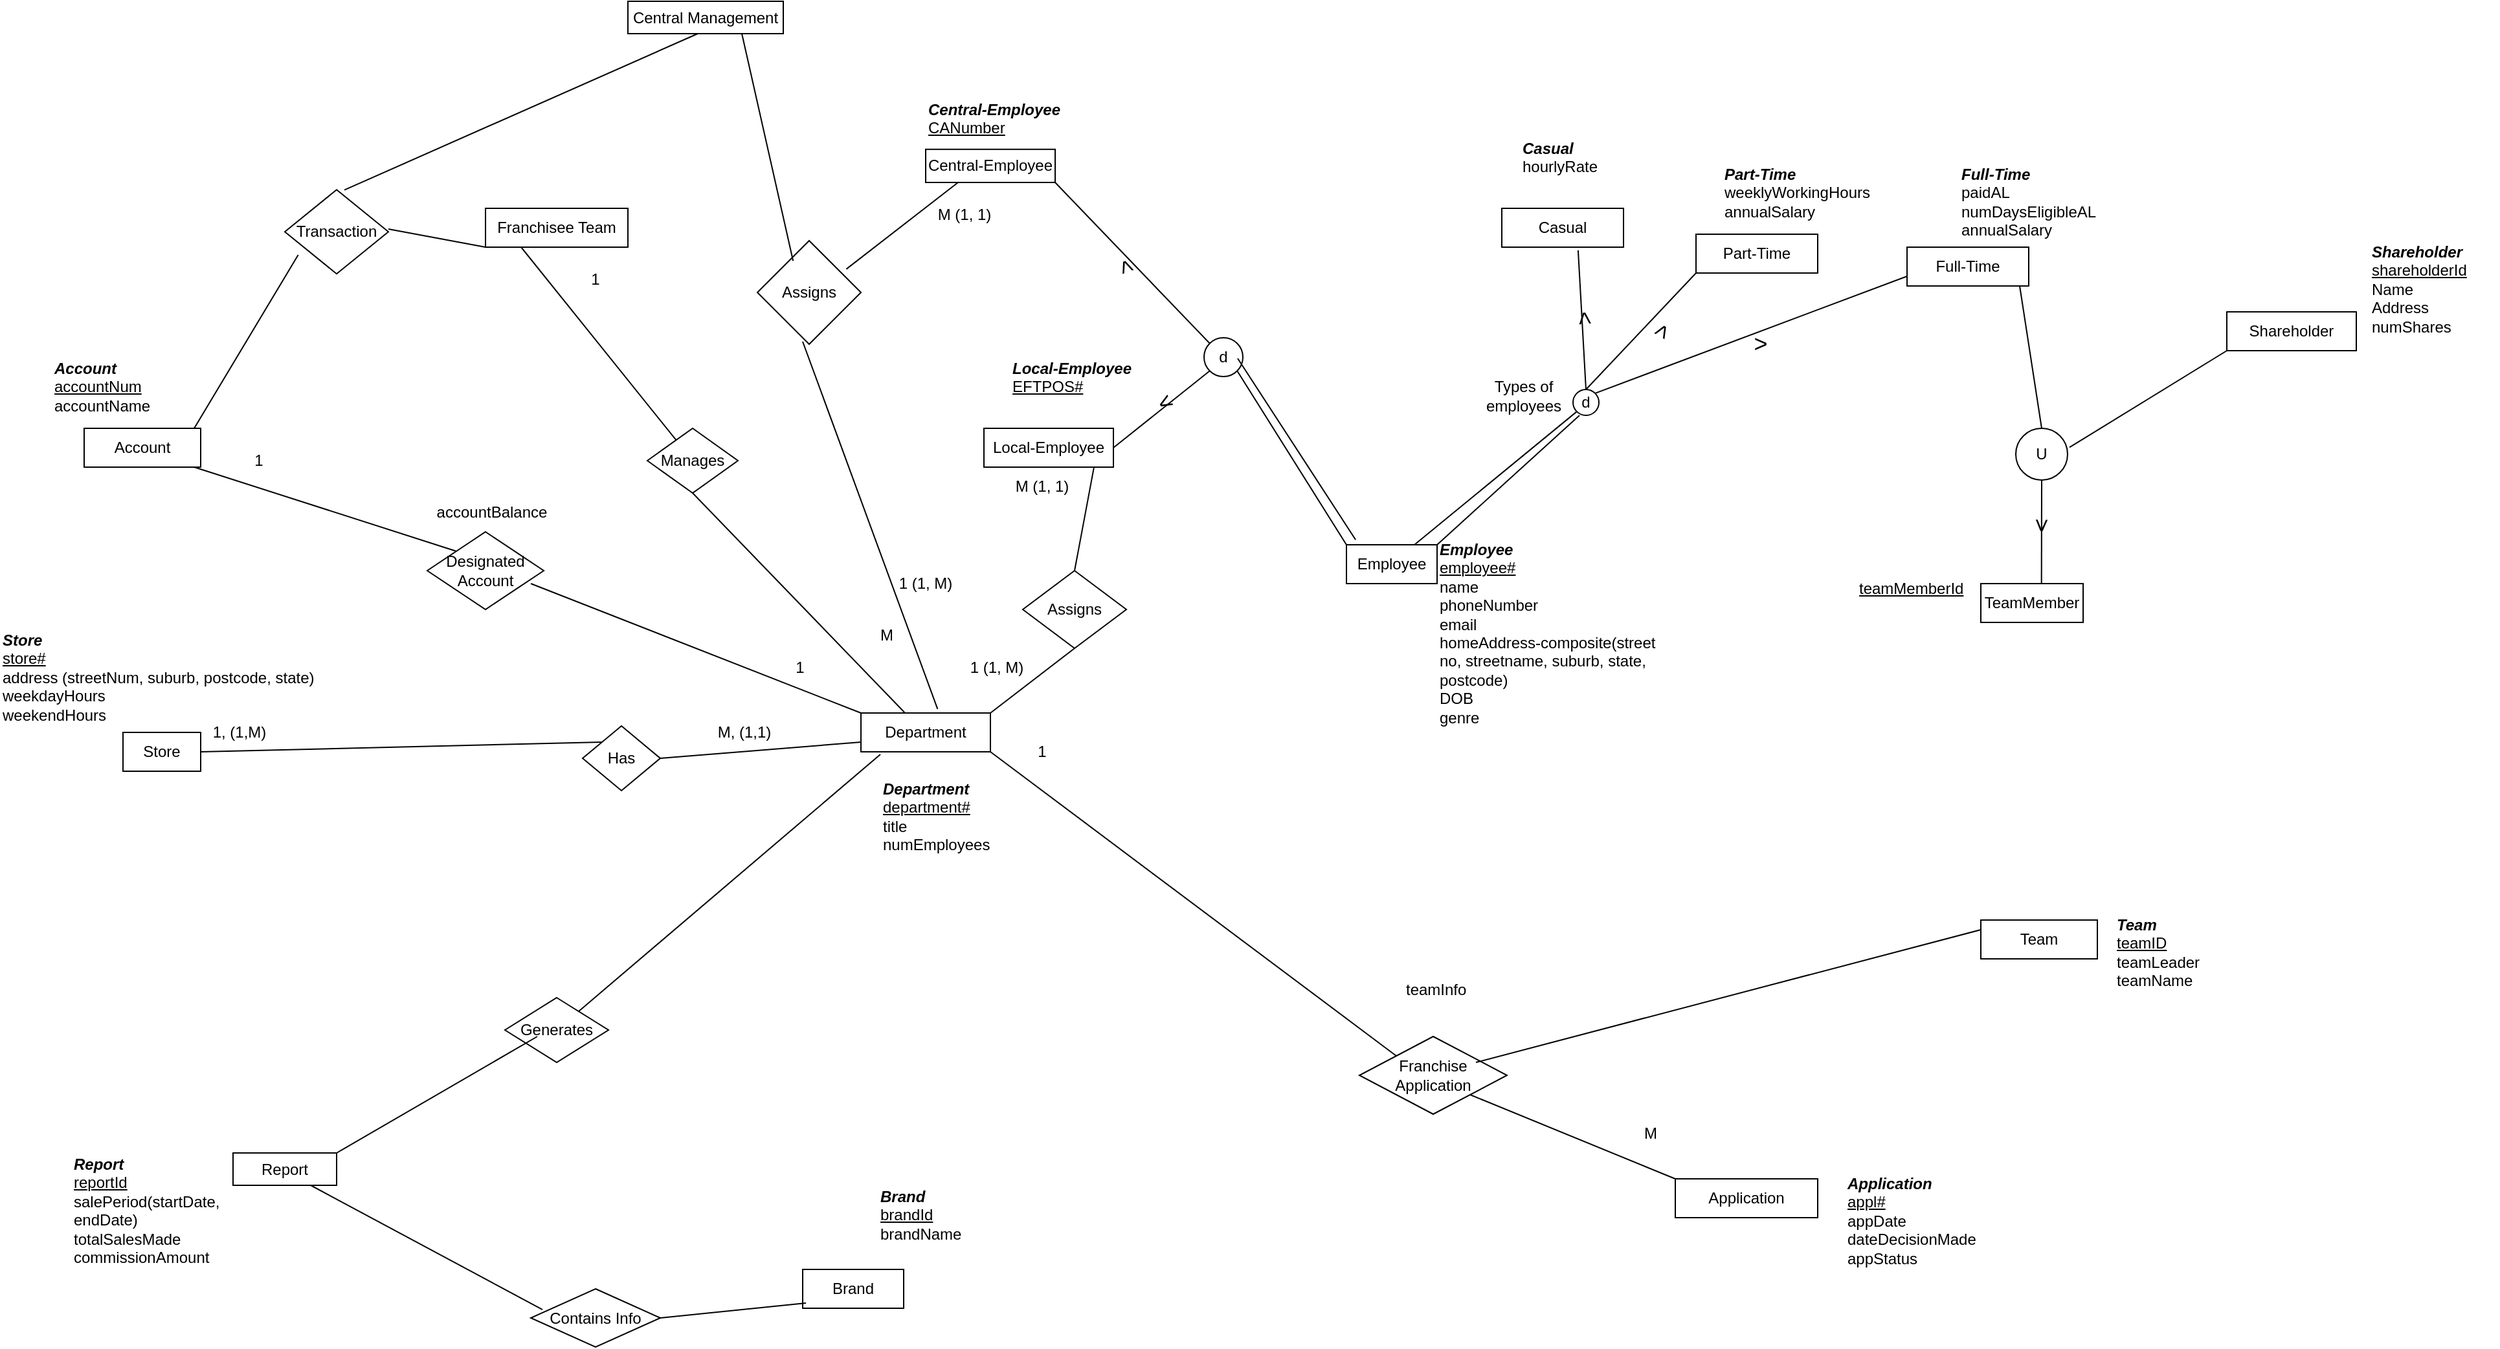 <mxfile version="22.0.2" type="device">
  <diagram name="Page-1" id="Nh-GCxJdBsYWPEy7pyO2">
    <mxGraphModel dx="2010" dy="2032" grid="1" gridSize="10" guides="1" tooltips="1" connect="1" arrows="1" fold="1" page="1" pageScale="1" pageWidth="827" pageHeight="1169" math="0" shadow="0">
      <root>
        <mxCell id="0" />
        <mxCell id="1" parent="0" />
        <mxCell id="AyuNh8S6kCuMysPOn0Ke-1" value="Store" style="rounded=0;whiteSpace=wrap;html=1;" parent="1" vertex="1">
          <mxGeometry x="-675" y="125" width="60" height="30" as="geometry" />
        </mxCell>
        <mxCell id="AyuNh8S6kCuMysPOn0Ke-2" value="Department" style="rounded=0;whiteSpace=wrap;html=1;" parent="1" vertex="1">
          <mxGeometry x="-105" y="110" width="100" height="30" as="geometry" />
        </mxCell>
        <mxCell id="AyuNh8S6kCuMysPOn0Ke-3" value="Has" style="rhombus;whiteSpace=wrap;html=1;" parent="1" vertex="1">
          <mxGeometry x="-320" y="120" width="60" height="50" as="geometry" />
        </mxCell>
        <mxCell id="AyuNh8S6kCuMysPOn0Ke-4" value="" style="endArrow=none;html=1;rounded=0;exitX=0;exitY=0;exitDx=0;exitDy=0;entryX=1;entryY=0.5;entryDx=0;entryDy=0;" parent="1" source="AyuNh8S6kCuMysPOn0Ke-3" target="AyuNh8S6kCuMysPOn0Ke-1" edge="1">
          <mxGeometry width="50" height="50" relative="1" as="geometry">
            <mxPoint x="797" y="90" as="sourcePoint" />
            <mxPoint x="805" y="27" as="targetPoint" />
          </mxGeometry>
        </mxCell>
        <mxCell id="AyuNh8S6kCuMysPOn0Ke-5" value="" style="endArrow=none;html=1;rounded=0;exitX=0;exitY=0.75;exitDx=0;exitDy=0;entryX=1;entryY=0.5;entryDx=0;entryDy=0;" parent="1" source="AyuNh8S6kCuMysPOn0Ke-2" target="AyuNh8S6kCuMysPOn0Ke-3" edge="1">
          <mxGeometry width="50" height="50" relative="1" as="geometry">
            <mxPoint x="723" y="170" as="sourcePoint" />
            <mxPoint x="721" y="107" as="targetPoint" />
          </mxGeometry>
        </mxCell>
        <mxCell id="AyuNh8S6kCuMysPOn0Ke-6" value="Franchisee Team" style="rounded=0;whiteSpace=wrap;html=1;" parent="1" vertex="1">
          <mxGeometry x="-395" y="-280" width="110" height="30" as="geometry" />
        </mxCell>
        <mxCell id="AyuNh8S6kCuMysPOn0Ke-7" value="Manages" style="rhombus;whiteSpace=wrap;html=1;" parent="1" vertex="1">
          <mxGeometry x="-270" y="-110" width="70" height="50" as="geometry" />
        </mxCell>
        <mxCell id="AyuNh8S6kCuMysPOn0Ke-8" value="" style="endArrow=none;html=1;rounded=0;exitX=0.5;exitY=1;exitDx=0;exitDy=0;entryX=0.336;entryY=-0.016;entryDx=0;entryDy=0;entryPerimeter=0;" parent="1" source="AyuNh8S6kCuMysPOn0Ke-7" target="AyuNh8S6kCuMysPOn0Ke-2" edge="1">
          <mxGeometry width="50" height="50" relative="1" as="geometry">
            <mxPoint x="607" y="242" as="sourcePoint" />
            <mxPoint x="557" y="190" as="targetPoint" />
          </mxGeometry>
        </mxCell>
        <mxCell id="AyuNh8S6kCuMysPOn0Ke-9" value="" style="endArrow=none;html=1;rounded=0;exitX=0.25;exitY=1;exitDx=0;exitDy=0;" parent="1" source="AyuNh8S6kCuMysPOn0Ke-6" target="AyuNh8S6kCuMysPOn0Ke-7" edge="1">
          <mxGeometry width="50" height="50" relative="1" as="geometry">
            <mxPoint x="82" y="-12.5" as="sourcePoint" />
            <mxPoint x="-162" y="-12.5" as="targetPoint" />
          </mxGeometry>
        </mxCell>
        <mxCell id="AyuNh8S6kCuMysPOn0Ke-10" value="Employee" style="rounded=0;whiteSpace=wrap;html=1;" parent="1" vertex="1">
          <mxGeometry x="270" y="-20" width="70" height="30" as="geometry" />
        </mxCell>
        <mxCell id="AyuNh8S6kCuMysPOn0Ke-15" value="Shareholder" style="rounded=0;whiteSpace=wrap;html=1;" parent="1" vertex="1">
          <mxGeometry x="950" y="-200" width="100" height="30" as="geometry" />
        </mxCell>
        <mxCell id="AyuNh8S6kCuMysPOn0Ke-16" value="Application" style="rounded=0;whiteSpace=wrap;html=1;" parent="1" vertex="1">
          <mxGeometry x="524" y="470" width="110" height="30" as="geometry" />
        </mxCell>
        <mxCell id="AyuNh8S6kCuMysPOn0Ke-17" value="Account" style="rounded=0;whiteSpace=wrap;html=1;" parent="1" vertex="1">
          <mxGeometry x="-705" y="-110" width="90" height="30" as="geometry" />
        </mxCell>
        <mxCell id="AyuNh8S6kCuMysPOn0Ke-21" value="Central Management" style="rounded=0;whiteSpace=wrap;html=1;" parent="1" vertex="1">
          <mxGeometry x="-285" y="-440" width="120" height="25" as="geometry" />
        </mxCell>
        <mxCell id="AyuNh8S6kCuMysPOn0Ke-26" value="Report" style="rounded=0;whiteSpace=wrap;html=1;" parent="1" vertex="1">
          <mxGeometry x="-590" y="450" width="80" height="25" as="geometry" />
        </mxCell>
        <mxCell id="gTRiTuVolSSNyiIiiIvM-1" value="&lt;b style=&quot;&quot;&gt;&lt;i&gt;Store&lt;/i&gt;&lt;/b&gt;&lt;br&gt;&lt;u&gt;store#&lt;/u&gt;&lt;br&gt;address (streetNum, suburb, postcode, state)&lt;br&gt;weekdayHours&lt;br&gt;weekendHours" style="text;html=1;strokeColor=none;fillColor=none;align=left;verticalAlign=top;whiteSpace=wrap;rounded=0;" parent="1" vertex="1">
          <mxGeometry x="-770" y="40" width="250" height="85" as="geometry" />
        </mxCell>
        <mxCell id="gTRiTuVolSSNyiIiiIvM-2" value="M, (1,1)" style="text;html=1;strokeColor=none;fillColor=none;align=center;verticalAlign=middle;whiteSpace=wrap;rounded=0;" parent="1" vertex="1">
          <mxGeometry x="-225" y="110" width="60" height="30" as="geometry" />
        </mxCell>
        <mxCell id="gTRiTuVolSSNyiIiiIvM-3" value="1, (1,M)" style="text;html=1;strokeColor=none;fillColor=none;align=center;verticalAlign=middle;whiteSpace=wrap;rounded=0;" parent="1" vertex="1">
          <mxGeometry x="-615" y="110" width="60" height="30" as="geometry" />
        </mxCell>
        <mxCell id="gTRiTuVolSSNyiIiiIvM-4" value="&lt;b&gt;&lt;i&gt;Department&lt;/i&gt;&lt;/b&gt;&lt;br&gt;&lt;u&gt;department#&lt;/u&gt;&lt;br&gt;title&lt;br&gt;numEmployees" style="text;html=1;strokeColor=none;fillColor=none;align=left;verticalAlign=top;whiteSpace=wrap;rounded=0;" parent="1" vertex="1">
          <mxGeometry x="-90" y="155" width="100" height="70" as="geometry" />
        </mxCell>
        <mxCell id="gTRiTuVolSSNyiIiiIvM-7" value="&lt;b&gt;&lt;i&gt;Employee&lt;/i&gt;&lt;/b&gt;&lt;br&gt;&lt;u&gt;employee#&lt;/u&gt;&lt;br&gt;name&lt;br&gt;phoneNumber&lt;br&gt;email&lt;br&gt;homeAddress-composite(street no, streetname, suburb, state, postcode)&lt;br&gt;DOB&lt;br&gt;genre" style="text;html=1;strokeColor=none;fillColor=none;align=left;verticalAlign=top;whiteSpace=wrap;rounded=0;" parent="1" vertex="1">
          <mxGeometry x="340" y="-30" width="180" height="160" as="geometry" />
        </mxCell>
        <mxCell id="gTRiTuVolSSNyiIiiIvM-8" value="d" style="ellipse;whiteSpace=wrap;html=1;aspect=fixed;" parent="1" vertex="1">
          <mxGeometry x="445" y="-140" width="20" height="20" as="geometry" />
        </mxCell>
        <mxCell id="gTRiTuVolSSNyiIiiIvM-9" value="" style="endArrow=none;html=1;rounded=0;entryX=0;entryY=1;entryDx=0;entryDy=0;exitX=0.75;exitY=0;exitDx=0;exitDy=0;" parent="1" source="AyuNh8S6kCuMysPOn0Ke-10" target="gTRiTuVolSSNyiIiiIvM-8" edge="1">
          <mxGeometry width="50" height="50" relative="1" as="geometry">
            <mxPoint x="300" y="-20" as="sourcePoint" />
            <mxPoint x="350" y="-70" as="targetPoint" />
          </mxGeometry>
        </mxCell>
        <mxCell id="gTRiTuVolSSNyiIiiIvM-10" value="" style="endArrow=none;html=1;rounded=0;exitX=1;exitY=0;exitDx=0;exitDy=0;entryX=0;entryY=0.75;entryDx=0;entryDy=0;" parent="1" source="gTRiTuVolSSNyiIiiIvM-8" target="gTRiTuVolSSNyiIiiIvM-11" edge="1">
          <mxGeometry width="50" height="50" relative="1" as="geometry">
            <mxPoint x="465" y="-120" as="sourcePoint" />
            <mxPoint x="560" y="-230" as="targetPoint" />
          </mxGeometry>
        </mxCell>
        <mxCell id="gTRiTuVolSSNyiIiiIvM-11" value="Full-Time" style="rounded=0;whiteSpace=wrap;html=1;" parent="1" vertex="1">
          <mxGeometry x="703" y="-250" width="94" height="30" as="geometry" />
        </mxCell>
        <mxCell id="gTRiTuVolSSNyiIiiIvM-12" value="Part-Time" style="rounded=0;whiteSpace=wrap;html=1;" parent="1" vertex="1">
          <mxGeometry x="540" y="-260" width="94" height="30" as="geometry" />
        </mxCell>
        <mxCell id="gTRiTuVolSSNyiIiiIvM-13" value="Casual" style="rounded=0;whiteSpace=wrap;html=1;" parent="1" vertex="1">
          <mxGeometry x="390" y="-280" width="94" height="30" as="geometry" />
        </mxCell>
        <mxCell id="gTRiTuVolSSNyiIiiIvM-14" value="" style="endArrow=none;html=1;rounded=0;exitX=0.5;exitY=0;exitDx=0;exitDy=0;entryX=0;entryY=1;entryDx=0;entryDy=0;" parent="1" source="gTRiTuVolSSNyiIiiIvM-8" target="gTRiTuVolSSNyiIiiIvM-12" edge="1">
          <mxGeometry width="50" height="50" relative="1" as="geometry">
            <mxPoint x="447" y="-138.5" as="sourcePoint" />
            <mxPoint x="446.126" y="-280" as="targetPoint" />
          </mxGeometry>
        </mxCell>
        <mxCell id="gTRiTuVolSSNyiIiiIvM-15" value="" style="endArrow=none;html=1;rounded=0;entryX=0.627;entryY=1.082;entryDx=0;entryDy=0;entryPerimeter=0;exitX=0.5;exitY=0;exitDx=0;exitDy=0;" parent="1" source="gTRiTuVolSSNyiIiiIvM-8" target="gTRiTuVolSSNyiIiiIvM-13" edge="1">
          <mxGeometry width="50" height="50" relative="1" as="geometry">
            <mxPoint x="440" y="-140" as="sourcePoint" />
            <mxPoint x="330" y="-221" as="targetPoint" />
          </mxGeometry>
        </mxCell>
        <mxCell id="gTRiTuVolSSNyiIiiIvM-16" value="&lt;font style=&quot;font-size: 18px;&quot;&gt;&amp;lt;&lt;/font&gt;" style="text;html=1;strokeColor=none;fillColor=none;align=center;verticalAlign=middle;whiteSpace=wrap;rounded=0;rotation=85;" parent="1" vertex="1">
          <mxGeometry x="424" y="-210" width="60" height="30" as="geometry" />
        </mxCell>
        <mxCell id="gTRiTuVolSSNyiIiiIvM-17" value="&lt;span style=&quot;font-size: 18px;&quot;&gt;&amp;gt;&lt;/span&gt;" style="text;html=1;strokeColor=none;fillColor=none;align=center;verticalAlign=middle;whiteSpace=wrap;rounded=0;rotation=91;" parent="1" vertex="1">
          <mxGeometry x="777" y="-50" width="60" height="30" as="geometry" />
        </mxCell>
        <mxCell id="gTRiTuVolSSNyiIiiIvM-23" value="&lt;font style=&quot;font-size: 18px;&quot;&gt;&amp;lt;&lt;/font&gt;" style="text;html=1;strokeColor=none;fillColor=none;align=center;verticalAlign=middle;whiteSpace=wrap;rounded=0;rotation=120;" parent="1" vertex="1">
          <mxGeometry x="484" y="-200" width="60" height="30" as="geometry" />
        </mxCell>
        <mxCell id="gTRiTuVolSSNyiIiiIvM-26" value="" style="endArrow=none;html=1;rounded=0;exitX=1;exitY=0;exitDx=0;exitDy=0;" parent="1" source="AyuNh8S6kCuMysPOn0Ke-10" edge="1">
          <mxGeometry width="50" height="50" relative="1" as="geometry">
            <mxPoint x="315" y="-20" as="sourcePoint" />
            <mxPoint x="450" y="-120" as="targetPoint" />
          </mxGeometry>
        </mxCell>
        <mxCell id="gTRiTuVolSSNyiIiiIvM-27" value="Types of employees" style="text;html=1;strokeColor=none;fillColor=none;align=center;verticalAlign=middle;whiteSpace=wrap;rounded=0;" parent="1" vertex="1">
          <mxGeometry x="377" y="-150" width="60" height="30" as="geometry" />
        </mxCell>
        <mxCell id="gTRiTuVolSSNyiIiiIvM-28" value="&lt;b&gt;&lt;i&gt;Casual&lt;/i&gt;&lt;/b&gt;&lt;br&gt;hourlyRate" style="text;html=1;strokeColor=none;fillColor=none;align=left;verticalAlign=top;whiteSpace=wrap;rounded=0;" parent="1" vertex="1">
          <mxGeometry x="404" y="-340" width="100" height="40" as="geometry" />
        </mxCell>
        <mxCell id="gTRiTuVolSSNyiIiiIvM-29" value="&lt;b&gt;&lt;i&gt;Full-Time&lt;br&gt;&lt;/i&gt;&lt;/b&gt;paidAL&lt;br&gt;numDaysEligibleAL&lt;br&gt;annualSalary" style="text;html=1;strokeColor=none;fillColor=none;align=left;verticalAlign=top;whiteSpace=wrap;rounded=0;" parent="1" vertex="1">
          <mxGeometry x="743" y="-320" width="110" height="70" as="geometry" />
        </mxCell>
        <mxCell id="gTRiTuVolSSNyiIiiIvM-30" value="&lt;b&gt;&lt;i&gt;Part-Time&lt;br&gt;&lt;/i&gt;&lt;/b&gt;weeklyWorkingHours&lt;br&gt;annualSalary" style="text;html=1;strokeColor=none;fillColor=none;align=left;verticalAlign=top;whiteSpace=wrap;rounded=0;" parent="1" vertex="1">
          <mxGeometry x="560" y="-320" width="130" height="70" as="geometry" />
        </mxCell>
        <mxCell id="gTRiTuVolSSNyiIiiIvM-33" value="Local-Employee" style="rounded=0;whiteSpace=wrap;html=1;" parent="1" vertex="1">
          <mxGeometry x="-10" y="-110" width="100" height="30" as="geometry" />
        </mxCell>
        <mxCell id="gTRiTuVolSSNyiIiiIvM-34" value="Central-Employee" style="rounded=0;whiteSpace=wrap;html=1;" parent="1" vertex="1">
          <mxGeometry x="-55" y="-325.61" width="100" height="25.61" as="geometry" />
        </mxCell>
        <mxCell id="gTRiTuVolSSNyiIiiIvM-35" value="d" style="ellipse;whiteSpace=wrap;html=1;aspect=fixed;" parent="1" vertex="1">
          <mxGeometry x="160" y="-180" width="30" height="30" as="geometry" />
        </mxCell>
        <mxCell id="gTRiTuVolSSNyiIiiIvM-36" value="" style="endArrow=none;html=1;rounded=0;exitX=1;exitY=1;exitDx=0;exitDy=0;" parent="1" source="gTRiTuVolSSNyiIiiIvM-35" edge="1">
          <mxGeometry width="50" height="50" relative="1" as="geometry">
            <mxPoint x="220" y="30" as="sourcePoint" />
            <mxPoint x="270" y="-20" as="targetPoint" />
          </mxGeometry>
        </mxCell>
        <mxCell id="gTRiTuVolSSNyiIiiIvM-37" value="" style="endArrow=none;html=1;rounded=0;exitX=0;exitY=1;exitDx=0;exitDy=0;entryX=1;entryY=0.5;entryDx=0;entryDy=0;" parent="1" source="gTRiTuVolSSNyiIiiIvM-35" target="gTRiTuVolSSNyiIiiIvM-33" edge="1">
          <mxGeometry width="50" height="50" relative="1" as="geometry">
            <mxPoint x="175" y="-180" as="sourcePoint" />
            <mxPoint x="314" y="-96" as="targetPoint" />
          </mxGeometry>
        </mxCell>
        <mxCell id="gTRiTuVolSSNyiIiiIvM-38" value="" style="endArrow=none;html=1;rounded=0;exitX=0;exitY=0;exitDx=0;exitDy=0;entryX=1;entryY=1;entryDx=0;entryDy=0;" parent="1" source="gTRiTuVolSSNyiIiiIvM-35" target="gTRiTuVolSSNyiIiiIvM-34" edge="1">
          <mxGeometry width="50" height="50" relative="1" as="geometry">
            <mxPoint x="519.393" y="-199.997" as="sourcePoint" />
            <mxPoint x="465" y="-254.39" as="targetPoint" />
          </mxGeometry>
        </mxCell>
        <mxCell id="gTRiTuVolSSNyiIiiIvM-39" value="&lt;font style=&quot;font-size: 18px;&quot;&gt;&amp;lt;&lt;/font&gt;" style="text;html=1;strokeColor=none;fillColor=none;align=center;verticalAlign=middle;whiteSpace=wrap;rounded=0;rotation=70;" parent="1" vertex="1">
          <mxGeometry x="70" y="-250" width="60" height="30" as="geometry" />
        </mxCell>
        <mxCell id="gTRiTuVolSSNyiIiiIvM-41" value="&lt;b&gt;&lt;i&gt;Central-Employee&lt;br&gt;&lt;/i&gt;&lt;/b&gt;&lt;u&gt;CANumber&lt;/u&gt;" style="text;html=1;strokeColor=none;fillColor=none;align=left;verticalAlign=top;whiteSpace=wrap;rounded=0;" parent="1" vertex="1">
          <mxGeometry x="-55" y="-370" width="120" height="40" as="geometry" />
        </mxCell>
        <mxCell id="gTRiTuVolSSNyiIiiIvM-42" value="&lt;b&gt;&lt;i&gt;Local-Employee&lt;br&gt;&lt;/i&gt;&lt;/b&gt;&lt;u&gt;EFTPOS#&lt;/u&gt;" style="text;html=1;strokeColor=none;fillColor=none;align=left;verticalAlign=top;whiteSpace=wrap;rounded=0;" parent="1" vertex="1">
          <mxGeometry x="10" y="-170" width="110" height="40" as="geometry" />
        </mxCell>
        <mxCell id="gTRiTuVolSSNyiIiiIvM-47" value="" style="endArrow=none;html=1;rounded=0;entryX=0;entryY=1;entryDx=0;entryDy=0;exitX=0.5;exitY=0;exitDx=0;exitDy=0;" parent="1" source="iRV8WBfSmjcrvN6OOHrL-61" edge="1">
          <mxGeometry width="50" height="50" relative="1" as="geometry">
            <mxPoint x="50" y="-10" as="sourcePoint" />
            <mxPoint x="75" y="-80" as="targetPoint" />
            <Array as="points" />
          </mxGeometry>
        </mxCell>
        <mxCell id="gTRiTuVolSSNyiIiiIvM-48" value="" style="endArrow=none;html=1;rounded=0;exitX=1;exitY=0;exitDx=0;exitDy=0;entryX=0.5;entryY=1;entryDx=0;entryDy=0;" parent="1" source="AyuNh8S6kCuMysPOn0Ke-2" target="iRV8WBfSmjcrvN6OOHrL-61" edge="1">
          <mxGeometry width="50" height="50" relative="1" as="geometry">
            <mxPoint x="-75" y="20" as="sourcePoint" />
            <mxPoint x="70" y="60" as="targetPoint" />
          </mxGeometry>
        </mxCell>
        <mxCell id="gTRiTuVolSSNyiIiiIvM-49" value="&lt;font style=&quot;font-size: 18px;&quot;&gt;&amp;lt;&lt;/font&gt;" style="text;html=1;strokeColor=none;fillColor=none;align=center;verticalAlign=middle;whiteSpace=wrap;rounded=0;rotation=-30;" parent="1" vertex="1">
          <mxGeometry x="100" y="-145" width="60" height="30" as="geometry" />
        </mxCell>
        <mxCell id="gTRiTuVolSSNyiIiiIvM-50" value="" style="endArrow=none;html=1;rounded=0;exitX=1;exitY=1;exitDx=0;exitDy=0;entryX=0.101;entryY=-0.13;entryDx=0;entryDy=0;entryPerimeter=0;" parent="1" target="AyuNh8S6kCuMysPOn0Ke-10" edge="1">
          <mxGeometry width="50" height="50" relative="1" as="geometry">
            <mxPoint x="186" y="-164" as="sourcePoint" />
            <mxPoint x="270" y="-30" as="targetPoint" />
          </mxGeometry>
        </mxCell>
        <mxCell id="gTRiTuVolSSNyiIiiIvM-53" value="M (1, 1)" style="text;html=1;strokeColor=none;fillColor=none;align=center;verticalAlign=middle;whiteSpace=wrap;rounded=0;" parent="1" vertex="1">
          <mxGeometry x="5" y="-80" width="60" height="30" as="geometry" />
        </mxCell>
        <mxCell id="gTRiTuVolSSNyiIiiIvM-54" value="1 (1, M)" style="text;html=1;strokeColor=none;fillColor=none;align=center;verticalAlign=middle;whiteSpace=wrap;rounded=0;" parent="1" vertex="1">
          <mxGeometry x="-30" y="60" width="60" height="30" as="geometry" />
        </mxCell>
        <mxCell id="gTRiTuVolSSNyiIiiIvM-56" value="&lt;b&gt;&lt;i&gt;Shareholder&lt;/i&gt;&lt;/b&gt;&lt;br&gt;&lt;u&gt;shareholderId&lt;/u&gt;&lt;br&gt;Name&lt;br&gt;Address&lt;br&gt;numShares" style="text;html=1;strokeColor=none;fillColor=none;align=left;verticalAlign=top;whiteSpace=wrap;rounded=0;" parent="1" vertex="1">
          <mxGeometry x="1060" y="-260" width="100" height="90" as="geometry" />
        </mxCell>
        <mxCell id="iRV8WBfSmjcrvN6OOHrL-1" value="Team" style="rounded=0;whiteSpace=wrap;html=1;" vertex="1" parent="1">
          <mxGeometry x="760" y="270" width="90" height="30" as="geometry" />
        </mxCell>
        <mxCell id="iRV8WBfSmjcrvN6OOHrL-4" value="&lt;b&gt;&lt;i&gt;Team&lt;br&gt;&lt;/i&gt;&lt;/b&gt;&lt;u&gt;teamID&lt;/u&gt;&lt;br&gt;teamLeader&lt;br&gt;teamName" style="text;html=1;strokeColor=none;fillColor=none;align=left;verticalAlign=top;whiteSpace=wrap;rounded=0;" vertex="1" parent="1">
          <mxGeometry x="863" y="260" width="100" height="70" as="geometry" />
        </mxCell>
        <mxCell id="iRV8WBfSmjcrvN6OOHrL-6" value="&lt;u&gt;teamMemberId&lt;/u&gt;" style="text;html=1;strokeColor=none;fillColor=none;align=left;verticalAlign=top;whiteSpace=wrap;rounded=0;" vertex="1" parent="1">
          <mxGeometry x="663.5" width="91" height="25" as="geometry" />
        </mxCell>
        <mxCell id="iRV8WBfSmjcrvN6OOHrL-16" value="TeamMember" style="rounded=0;whiteSpace=wrap;html=1;" vertex="1" parent="1">
          <mxGeometry x="760" y="10" width="79" height="30" as="geometry" />
        </mxCell>
        <mxCell id="iRV8WBfSmjcrvN6OOHrL-17" value="U" style="ellipse;whiteSpace=wrap;html=1;aspect=fixed;" vertex="1" parent="1">
          <mxGeometry x="787" y="-110" width="40" height="40" as="geometry" />
        </mxCell>
        <mxCell id="iRV8WBfSmjcrvN6OOHrL-18" value="" style="endArrow=none;html=1;rounded=0;exitX=0.5;exitY=0;exitDx=0;exitDy=0;" edge="1" parent="1" source="iRV8WBfSmjcrvN6OOHrL-17">
          <mxGeometry width="50" height="50" relative="1" as="geometry">
            <mxPoint x="740" y="-170" as="sourcePoint" />
            <mxPoint x="790" y="-220" as="targetPoint" />
          </mxGeometry>
        </mxCell>
        <mxCell id="iRV8WBfSmjcrvN6OOHrL-19" value="" style="endArrow=none;html=1;rounded=0;exitX=1.038;exitY=0.367;exitDx=0;exitDy=0;exitPerimeter=0;" edge="1" parent="1" source="iRV8WBfSmjcrvN6OOHrL-17">
          <mxGeometry width="50" height="50" relative="1" as="geometry">
            <mxPoint x="967" y="-60" as="sourcePoint" />
            <mxPoint x="950" y="-170" as="targetPoint" />
          </mxGeometry>
        </mxCell>
        <mxCell id="iRV8WBfSmjcrvN6OOHrL-20" value="" style="endArrow=none;html=1;rounded=0;exitX=0.5;exitY=1;exitDx=0;exitDy=0;entryX=0.593;entryY=0.017;entryDx=0;entryDy=0;entryPerimeter=0;" edge="1" parent="1" source="iRV8WBfSmjcrvN6OOHrL-17" target="iRV8WBfSmjcrvN6OOHrL-16">
          <mxGeometry width="50" height="50" relative="1" as="geometry">
            <mxPoint x="839" y="-85" as="sourcePoint" />
            <mxPoint x="960" y="-160" as="targetPoint" />
          </mxGeometry>
        </mxCell>
        <mxCell id="iRV8WBfSmjcrvN6OOHrL-22" value="&lt;span style=&quot;font-size: 18px;&quot;&gt;&amp;gt;&lt;/span&gt;" style="text;html=1;strokeColor=none;fillColor=none;align=center;verticalAlign=middle;whiteSpace=wrap;rounded=0;rotation=0;" vertex="1" parent="1">
          <mxGeometry x="560" y="-190" width="60" height="30" as="geometry" />
        </mxCell>
        <mxCell id="iRV8WBfSmjcrvN6OOHrL-23" value="Franchise Application" style="rhombus;whiteSpace=wrap;html=1;" vertex="1" parent="1">
          <mxGeometry x="280" y="360" width="114" height="60" as="geometry" />
        </mxCell>
        <mxCell id="iRV8WBfSmjcrvN6OOHrL-24" value="" style="endArrow=none;html=1;rounded=0;exitX=1;exitY=0;exitDx=0;exitDy=0;entryX=0;entryY=0;entryDx=0;entryDy=0;" edge="1" parent="1" target="iRV8WBfSmjcrvN6OOHrL-23">
          <mxGeometry width="50" height="50" relative="1" as="geometry">
            <mxPoint x="-5" y="140" as="sourcePoint" />
            <mxPoint x="80" y="220" as="targetPoint" />
          </mxGeometry>
        </mxCell>
        <mxCell id="iRV8WBfSmjcrvN6OOHrL-25" value="" style="endArrow=none;html=1;rounded=0;exitX=1;exitY=1;exitDx=0;exitDy=0;entryX=0;entryY=0;entryDx=0;entryDy=0;" edge="1" parent="1" source="iRV8WBfSmjcrvN6OOHrL-23">
          <mxGeometry width="50" height="50" relative="1" as="geometry">
            <mxPoint x="374" y="410" as="sourcePoint" />
            <mxPoint x="524" y="470" as="targetPoint" />
          </mxGeometry>
        </mxCell>
        <mxCell id="iRV8WBfSmjcrvN6OOHrL-26" value="" style="endArrow=none;html=1;rounded=0;exitX=1;exitY=0;exitDx=0;exitDy=0;entryX=0;entryY=0.25;entryDx=0;entryDy=0;" edge="1" parent="1" target="iRV8WBfSmjcrvN6OOHrL-1">
          <mxGeometry width="50" height="50" relative="1" as="geometry">
            <mxPoint x="370" y="380" as="sourcePoint" />
            <mxPoint x="520" y="440" as="targetPoint" />
          </mxGeometry>
        </mxCell>
        <mxCell id="iRV8WBfSmjcrvN6OOHrL-27" value="&lt;b&gt;&lt;i&gt;Application&lt;br&gt;&lt;/i&gt;&lt;/b&gt;&lt;u&gt;appl#&lt;/u&gt;&lt;br&gt;appDate&lt;br&gt;dateDecisionMade&lt;br&gt;appStatus" style="text;html=1;strokeColor=none;fillColor=none;align=left;verticalAlign=top;whiteSpace=wrap;rounded=0;" vertex="1" parent="1">
          <mxGeometry x="654.5" y="460" width="100" height="80" as="geometry" />
        </mxCell>
        <mxCell id="iRV8WBfSmjcrvN6OOHrL-28" value="1" style="text;html=1;strokeColor=none;fillColor=none;align=center;verticalAlign=middle;whiteSpace=wrap;rounded=0;" vertex="1" parent="1">
          <mxGeometry x="20" y="125" width="30" height="30" as="geometry" />
        </mxCell>
        <mxCell id="iRV8WBfSmjcrvN6OOHrL-31" value="M" style="text;html=1;strokeColor=none;fillColor=none;align=center;verticalAlign=middle;whiteSpace=wrap;rounded=0;" vertex="1" parent="1">
          <mxGeometry x="490" y="420" width="30" height="30" as="geometry" />
        </mxCell>
        <mxCell id="iRV8WBfSmjcrvN6OOHrL-33" value="teamInfo&lt;br&gt;" style="text;html=1;strokeColor=none;fillColor=none;align=left;verticalAlign=top;whiteSpace=wrap;rounded=0;" vertex="1" parent="1">
          <mxGeometry x="314" y="310" width="100" height="30" as="geometry" />
        </mxCell>
        <mxCell id="iRV8WBfSmjcrvN6OOHrL-34" value="M" style="text;html=1;strokeColor=none;fillColor=none;align=center;verticalAlign=middle;whiteSpace=wrap;rounded=0;" vertex="1" parent="1">
          <mxGeometry x="-115" y="35" width="60" height="30" as="geometry" />
        </mxCell>
        <mxCell id="iRV8WBfSmjcrvN6OOHrL-36" value="1" style="text;html=1;strokeColor=none;fillColor=none;align=center;verticalAlign=middle;whiteSpace=wrap;rounded=0;" vertex="1" parent="1">
          <mxGeometry x="-340" y="-240" width="60" height="30" as="geometry" />
        </mxCell>
        <mxCell id="iRV8WBfSmjcrvN6OOHrL-38" value="Transaction" style="rhombus;whiteSpace=wrap;html=1;" vertex="1" parent="1">
          <mxGeometry x="-550" y="-294.39" width="80" height="65" as="geometry" />
        </mxCell>
        <mxCell id="iRV8WBfSmjcrvN6OOHrL-39" value="" style="endArrow=none;html=1;rounded=0;entryX=0.129;entryY=0.775;entryDx=0;entryDy=0;entryPerimeter=0;" edge="1" parent="1" target="iRV8WBfSmjcrvN6OOHrL-38">
          <mxGeometry width="50" height="50" relative="1" as="geometry">
            <mxPoint x="-620" y="-110" as="sourcePoint" />
            <mxPoint x="-570" y="-160" as="targetPoint" />
          </mxGeometry>
        </mxCell>
        <mxCell id="iRV8WBfSmjcrvN6OOHrL-40" value="" style="endArrow=none;html=1;rounded=0;exitX=0.971;exitY=0.329;exitDx=0;exitDy=0;exitPerimeter=0;entryX=0;entryY=1;entryDx=0;entryDy=0;" edge="1" parent="1" target="AyuNh8S6kCuMysPOn0Ke-6">
          <mxGeometry width="50" height="50" relative="1" as="geometry">
            <mxPoint x="-470" y="-264.005" as="sourcePoint" />
            <mxPoint x="-310" y="-360" as="targetPoint" />
          </mxGeometry>
        </mxCell>
        <mxCell id="iRV8WBfSmjcrvN6OOHrL-41" value="" style="endArrow=none;html=1;rounded=0;entryX=0.45;entryY=1;entryDx=0;entryDy=0;entryPerimeter=0;exitX=0.971;exitY=0.329;exitDx=0;exitDy=0;exitPerimeter=0;" edge="1" parent="1" target="AyuNh8S6kCuMysPOn0Ke-21">
          <mxGeometry width="50" height="50" relative="1" as="geometry">
            <mxPoint x="-504" y="-294.19" as="sourcePoint" />
            <mxPoint x="-323" y="-384.58" as="targetPoint" />
          </mxGeometry>
        </mxCell>
        <mxCell id="iRV8WBfSmjcrvN6OOHrL-42" value="Designated Account" style="rhombus;whiteSpace=wrap;html=1;" vertex="1" parent="1">
          <mxGeometry x="-440" y="-30" width="90" height="60" as="geometry" />
        </mxCell>
        <mxCell id="iRV8WBfSmjcrvN6OOHrL-43" value="" style="endArrow=none;html=1;rounded=0;exitX=0;exitY=0;exitDx=0;exitDy=0;" edge="1" parent="1" source="iRV8WBfSmjcrvN6OOHrL-42">
          <mxGeometry width="50" height="50" relative="1" as="geometry">
            <mxPoint x="-670" y="-30" as="sourcePoint" />
            <mxPoint x="-620" y="-80" as="targetPoint" />
          </mxGeometry>
        </mxCell>
        <mxCell id="iRV8WBfSmjcrvN6OOHrL-44" value="" style="endArrow=none;html=1;rounded=0;exitX=0;exitY=0;exitDx=0;exitDy=0;" edge="1" parent="1" source="AyuNh8S6kCuMysPOn0Ke-2">
          <mxGeometry width="50" height="50" relative="1" as="geometry">
            <mxPoint x="-145" y="79" as="sourcePoint" />
            <mxPoint x="-360" y="10" as="targetPoint" />
          </mxGeometry>
        </mxCell>
        <mxCell id="iRV8WBfSmjcrvN6OOHrL-45" value="&lt;b&gt;&lt;i&gt;Account&lt;br&gt;&lt;/i&gt;&lt;/b&gt;&lt;u&gt;accountNum&lt;/u&gt;&lt;br&gt;accountName&lt;br&gt;" style="text;html=1;strokeColor=none;fillColor=none;align=left;verticalAlign=top;whiteSpace=wrap;rounded=0;" vertex="1" parent="1">
          <mxGeometry x="-730" y="-170" width="100" height="50" as="geometry" />
        </mxCell>
        <mxCell id="iRV8WBfSmjcrvN6OOHrL-46" value="accountBalance" style="text;html=1;strokeColor=none;fillColor=none;align=center;verticalAlign=middle;whiteSpace=wrap;rounded=0;" vertex="1" parent="1">
          <mxGeometry x="-440" y="-60" width="100" height="30" as="geometry" />
        </mxCell>
        <mxCell id="iRV8WBfSmjcrvN6OOHrL-47" value="1" style="text;html=1;strokeColor=none;fillColor=none;align=center;verticalAlign=middle;whiteSpace=wrap;rounded=0;" vertex="1" parent="1">
          <mxGeometry x="-600" y="-100" width="60" height="30" as="geometry" />
        </mxCell>
        <mxCell id="iRV8WBfSmjcrvN6OOHrL-48" value="1" style="text;html=1;strokeColor=none;fillColor=none;align=center;verticalAlign=middle;whiteSpace=wrap;rounded=0;" vertex="1" parent="1">
          <mxGeometry x="-182" y="60" width="60" height="30" as="geometry" />
        </mxCell>
        <mxCell id="iRV8WBfSmjcrvN6OOHrL-50" value="Generates" style="rhombus;whiteSpace=wrap;html=1;" vertex="1" parent="1">
          <mxGeometry x="-380" y="330" width="80" height="50" as="geometry" />
        </mxCell>
        <mxCell id="iRV8WBfSmjcrvN6OOHrL-51" value="" style="endArrow=none;html=1;rounded=0;" edge="1" parent="1" target="iRV8WBfSmjcrvN6OOHrL-50">
          <mxGeometry width="50" height="50" relative="1" as="geometry">
            <mxPoint x="-90" y="142" as="sourcePoint" />
            <mxPoint x="-392" y="148.5" as="targetPoint" />
          </mxGeometry>
        </mxCell>
        <mxCell id="iRV8WBfSmjcrvN6OOHrL-52" value="" style="endArrow=none;html=1;rounded=0;exitX=0;exitY=0;exitDx=0;exitDy=0;entryX=1;entryY=0;entryDx=0;entryDy=0;" edge="1" parent="1" target="AyuNh8S6kCuMysPOn0Ke-26">
          <mxGeometry width="50" height="50" relative="1" as="geometry">
            <mxPoint x="-355" y="360" as="sourcePoint" />
            <mxPoint x="-665" y="367" as="targetPoint" />
          </mxGeometry>
        </mxCell>
        <mxCell id="iRV8WBfSmjcrvN6OOHrL-53" value="&lt;b style=&quot;&quot;&gt;&lt;i&gt;Report&lt;/i&gt;&lt;/b&gt;&lt;br&gt;&lt;u&gt;reportId&lt;br&gt;&lt;/u&gt;salePeriod(startDate, endDate)&lt;br&gt;totalSalesMade&lt;br&gt;commissionAmount" style="text;html=1;strokeColor=none;fillColor=none;align=left;verticalAlign=top;whiteSpace=wrap;rounded=0;" vertex="1" parent="1">
          <mxGeometry x="-715" y="445" width="110" height="95" as="geometry" />
        </mxCell>
        <mxCell id="iRV8WBfSmjcrvN6OOHrL-54" value="Brand" style="rounded=0;whiteSpace=wrap;html=1;" vertex="1" parent="1">
          <mxGeometry x="-150" y="540" width="78" height="30" as="geometry" />
        </mxCell>
        <mxCell id="iRV8WBfSmjcrvN6OOHrL-55" value="Contains Info" style="rhombus;whiteSpace=wrap;html=1;" vertex="1" parent="1">
          <mxGeometry x="-360" y="555" width="100" height="45" as="geometry" />
        </mxCell>
        <mxCell id="iRV8WBfSmjcrvN6OOHrL-56" value="" style="endArrow=none;html=1;rounded=0;exitX=0.09;exitY=0.356;exitDx=0;exitDy=0;exitPerimeter=0;entryX=0.75;entryY=1;entryDx=0;entryDy=0;" edge="1" parent="1" source="iRV8WBfSmjcrvN6OOHrL-55" target="AyuNh8S6kCuMysPOn0Ke-26">
          <mxGeometry width="50" height="50" relative="1" as="geometry">
            <mxPoint x="-570" y="520" as="sourcePoint" />
            <mxPoint x="-520" y="470" as="targetPoint" />
          </mxGeometry>
        </mxCell>
        <mxCell id="iRV8WBfSmjcrvN6OOHrL-57" value="" style="endArrow=none;html=1;rounded=0;exitX=0.09;exitY=0.356;exitDx=0;exitDy=0;exitPerimeter=0;entryX=1;entryY=0.5;entryDx=0;entryDy=0;" edge="1" parent="1" target="iRV8WBfSmjcrvN6OOHrL-55">
          <mxGeometry width="50" height="50" relative="1" as="geometry">
            <mxPoint x="-147.5" y="566" as="sourcePoint" />
            <mxPoint x="-326.5" y="470" as="targetPoint" />
          </mxGeometry>
        </mxCell>
        <mxCell id="iRV8WBfSmjcrvN6OOHrL-58" value="&lt;b&gt;&lt;i&gt;Brand&lt;br&gt;&lt;/i&gt;&lt;/b&gt;&lt;u&gt;brandId&lt;br&gt;&lt;/u&gt;brandName" style="text;html=1;strokeColor=none;fillColor=none;align=left;verticalAlign=top;whiteSpace=wrap;rounded=0;" vertex="1" parent="1">
          <mxGeometry x="-92" y="470" width="72" height="55" as="geometry" />
        </mxCell>
        <mxCell id="iRV8WBfSmjcrvN6OOHrL-61" value="Assigns" style="rhombus;whiteSpace=wrap;html=1;" vertex="1" parent="1">
          <mxGeometry x="20" width="80" height="60" as="geometry" />
        </mxCell>
        <mxCell id="iRV8WBfSmjcrvN6OOHrL-62" value="Assigns" style="rhombus;whiteSpace=wrap;html=1;" vertex="1" parent="1">
          <mxGeometry x="-185" y="-255" width="80" height="80" as="geometry" />
        </mxCell>
        <mxCell id="iRV8WBfSmjcrvN6OOHrL-63" value="" style="endArrow=none;html=1;rounded=0;exitX=0.971;exitY=0.329;exitDx=0;exitDy=0;exitPerimeter=0;entryX=0.345;entryY=0.195;entryDx=0;entryDy=0;entryPerimeter=0;" edge="1" parent="1" target="iRV8WBfSmjcrvN6OOHrL-62">
          <mxGeometry width="50" height="50" relative="1" as="geometry">
            <mxPoint x="-197" y="-415.005" as="sourcePoint" />
            <mxPoint x="-122" y="-401" as="targetPoint" />
          </mxGeometry>
        </mxCell>
        <mxCell id="iRV8WBfSmjcrvN6OOHrL-64" value="" style="endArrow=none;html=1;rounded=0;exitX=0.25;exitY=1;exitDx=0;exitDy=0;entryX=0.859;entryY=0.274;entryDx=0;entryDy=0;entryPerimeter=0;" edge="1" parent="1" source="gTRiTuVolSSNyiIiiIvM-34" target="iRV8WBfSmjcrvN6OOHrL-62">
          <mxGeometry width="50" height="50" relative="1" as="geometry">
            <mxPoint x="-187" y="-405.005" as="sourcePoint" />
            <mxPoint x="-147" y="-229" as="targetPoint" />
          </mxGeometry>
        </mxCell>
        <mxCell id="iRV8WBfSmjcrvN6OOHrL-65" value="" style="endArrow=none;html=1;rounded=0;exitX=0.25;exitY=1;exitDx=0;exitDy=0;entryX=0.592;entryY=-0.102;entryDx=0;entryDy=0;entryPerimeter=0;" edge="1" parent="1" target="AyuNh8S6kCuMysPOn0Ke-2">
          <mxGeometry width="50" height="50" relative="1" as="geometry">
            <mxPoint x="-150" y="-177" as="sourcePoint" />
            <mxPoint x="-236" y="-110" as="targetPoint" />
          </mxGeometry>
        </mxCell>
        <mxCell id="iRV8WBfSmjcrvN6OOHrL-66" value="1 (1, M)" style="text;html=1;strokeColor=none;fillColor=none;align=center;verticalAlign=middle;whiteSpace=wrap;rounded=0;" vertex="1" parent="1">
          <mxGeometry x="-85" y="-5" width="60" height="30" as="geometry" />
        </mxCell>
        <mxCell id="iRV8WBfSmjcrvN6OOHrL-68" value="M (1, 1)" style="text;html=1;strokeColor=none;fillColor=none;align=center;verticalAlign=middle;whiteSpace=wrap;rounded=0;" vertex="1" parent="1">
          <mxGeometry x="-55" y="-290" width="60" height="30" as="geometry" />
        </mxCell>
      </root>
    </mxGraphModel>
  </diagram>
</mxfile>
